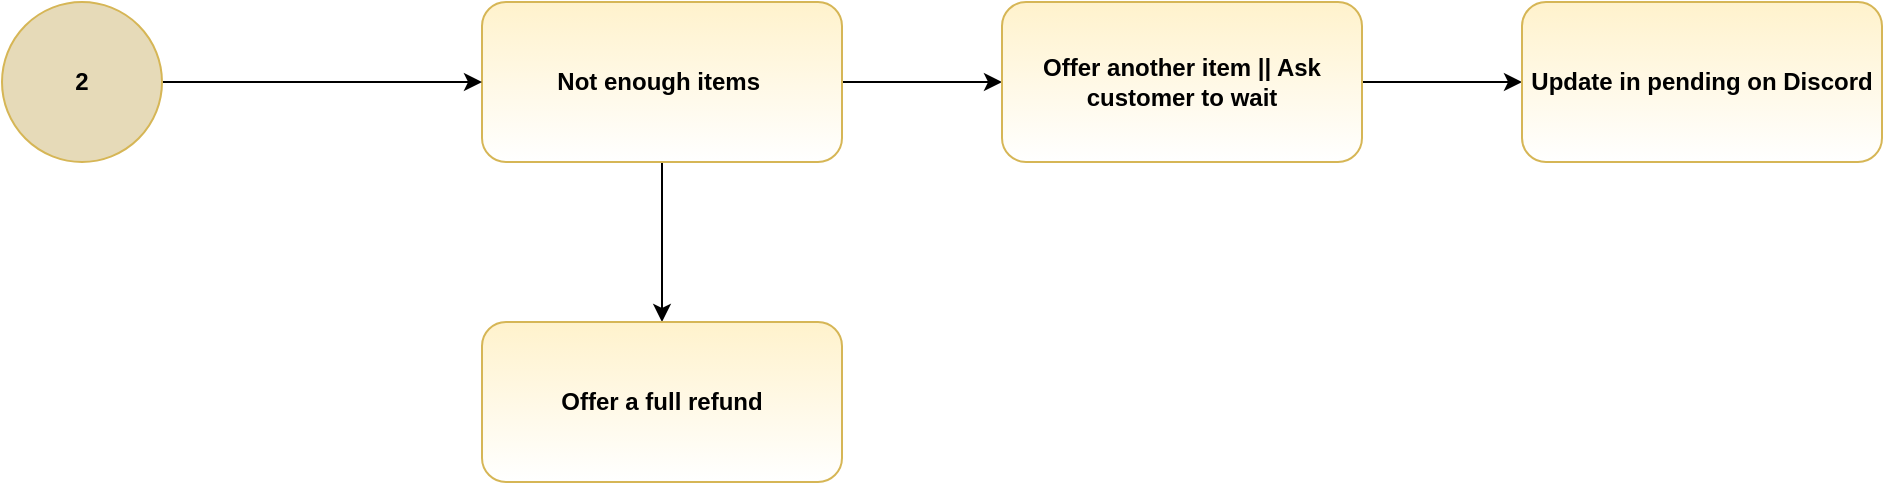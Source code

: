 <mxfile version="24.8.3">
  <diagram id="C5RBs43oDa-KdzZeNtuy" name="Page-1">
    <mxGraphModel dx="2018" dy="1014" grid="1" gridSize="10" guides="1" tooltips="1" connect="1" arrows="1" fold="1" page="1" pageScale="1" pageWidth="827" pageHeight="1169" math="0" shadow="0">
      <root>
        <mxCell id="WIyWlLk6GJQsqaUBKTNV-0" />
        <mxCell id="WIyWlLk6GJQsqaUBKTNV-1" parent="WIyWlLk6GJQsqaUBKTNV-0" />
        <mxCell id="BeSRXxgiDRbs0zAlpruN-13" style="edgeStyle=orthogonalEdgeStyle;rounded=0;orthogonalLoop=1;jettySize=auto;html=1;entryX=0;entryY=0.5;entryDx=0;entryDy=0;" parent="WIyWlLk6GJQsqaUBKTNV-1" source="BeSRXxgiDRbs0zAlpruN-10" target="BeSRXxgiDRbs0zAlpruN-12" edge="1">
          <mxGeometry relative="1" as="geometry" />
        </mxCell>
        <mxCell id="BeSRXxgiDRbs0zAlpruN-17" style="edgeStyle=orthogonalEdgeStyle;rounded=0;orthogonalLoop=1;jettySize=auto;html=1;" parent="WIyWlLk6GJQsqaUBKTNV-1" source="BeSRXxgiDRbs0zAlpruN-10" target="BeSRXxgiDRbs0zAlpruN-16" edge="1">
          <mxGeometry relative="1" as="geometry" />
        </mxCell>
        <mxCell id="BeSRXxgiDRbs0zAlpruN-10" value="Not enough items&amp;nbsp;" style="rounded=1;whiteSpace=wrap;html=1;fontSize=12;glass=0;strokeWidth=1;shadow=0;fontStyle=1;strokeColor=#d6b656;align=center;verticalAlign=middle;fontFamily=Helvetica;fontColor=default;fillColor=#fff2cc;gradientColor=#FFFFFF;" parent="WIyWlLk6GJQsqaUBKTNV-1" vertex="1">
          <mxGeometry x="360" y="440" width="180" height="80" as="geometry" />
        </mxCell>
        <mxCell id="BeSRXxgiDRbs0zAlpruN-15" style="edgeStyle=orthogonalEdgeStyle;rounded=0;orthogonalLoop=1;jettySize=auto;html=1;" parent="WIyWlLk6GJQsqaUBKTNV-1" source="BeSRXxgiDRbs0zAlpruN-12" target="BeSRXxgiDRbs0zAlpruN-14" edge="1">
          <mxGeometry relative="1" as="geometry" />
        </mxCell>
        <mxCell id="BeSRXxgiDRbs0zAlpruN-12" value="Offer another item || Ask customer to wait" style="rounded=1;whiteSpace=wrap;html=1;fontSize=12;glass=0;strokeWidth=1;shadow=0;fontStyle=1;strokeColor=#d6b656;align=center;verticalAlign=middle;fontFamily=Helvetica;fontColor=default;fillColor=#fff2cc;gradientColor=#FFFFFF;" parent="WIyWlLk6GJQsqaUBKTNV-1" vertex="1">
          <mxGeometry x="620" y="440" width="180" height="80" as="geometry" />
        </mxCell>
        <mxCell id="BeSRXxgiDRbs0zAlpruN-14" value="Update in pending on Discord" style="rounded=1;whiteSpace=wrap;html=1;fontSize=12;glass=0;strokeWidth=1;shadow=0;fontStyle=1;strokeColor=#d6b656;align=center;verticalAlign=middle;fontFamily=Helvetica;fontColor=default;fillColor=#fff2cc;gradientColor=#FFFFFF;" parent="WIyWlLk6GJQsqaUBKTNV-1" vertex="1">
          <mxGeometry x="880" y="440" width="180" height="80" as="geometry" />
        </mxCell>
        <mxCell id="BeSRXxgiDRbs0zAlpruN-16" value="Offer a full refund" style="rounded=1;whiteSpace=wrap;html=1;fontSize=12;glass=0;strokeWidth=1;shadow=0;fontStyle=1;strokeColor=#d6b656;align=center;verticalAlign=middle;fontFamily=Helvetica;fontColor=default;fillColor=#fff2cc;gradientColor=#FFFFFF;" parent="WIyWlLk6GJQsqaUBKTNV-1" vertex="1">
          <mxGeometry x="360" y="600" width="180" height="80" as="geometry" />
        </mxCell>
        <mxCell id="BeSRXxgiDRbs0zAlpruN-21" style="edgeStyle=orthogonalEdgeStyle;rounded=0;orthogonalLoop=1;jettySize=auto;html=1;" parent="WIyWlLk6GJQsqaUBKTNV-1" source="BeSRXxgiDRbs0zAlpruN-20" target="BeSRXxgiDRbs0zAlpruN-10" edge="1">
          <mxGeometry relative="1" as="geometry">
            <mxPoint x="310" y="480" as="sourcePoint" />
          </mxGeometry>
        </mxCell>
        <mxCell id="BeSRXxgiDRbs0zAlpruN-20" value="2" style="ellipse;whiteSpace=wrap;html=1;aspect=fixed;fontStyle=1;rounded=1;shadow=0;glass=0;strokeColor=#d6b656;strokeWidth=1;align=center;verticalAlign=middle;fontFamily=Helvetica;fontSize=12;fontColor=default;fillColor=#E6DAB8;gradientColor=none;" parent="WIyWlLk6GJQsqaUBKTNV-1" vertex="1">
          <mxGeometry x="120" y="440" width="80" height="80" as="geometry" />
        </mxCell>
      </root>
    </mxGraphModel>
  </diagram>
</mxfile>
